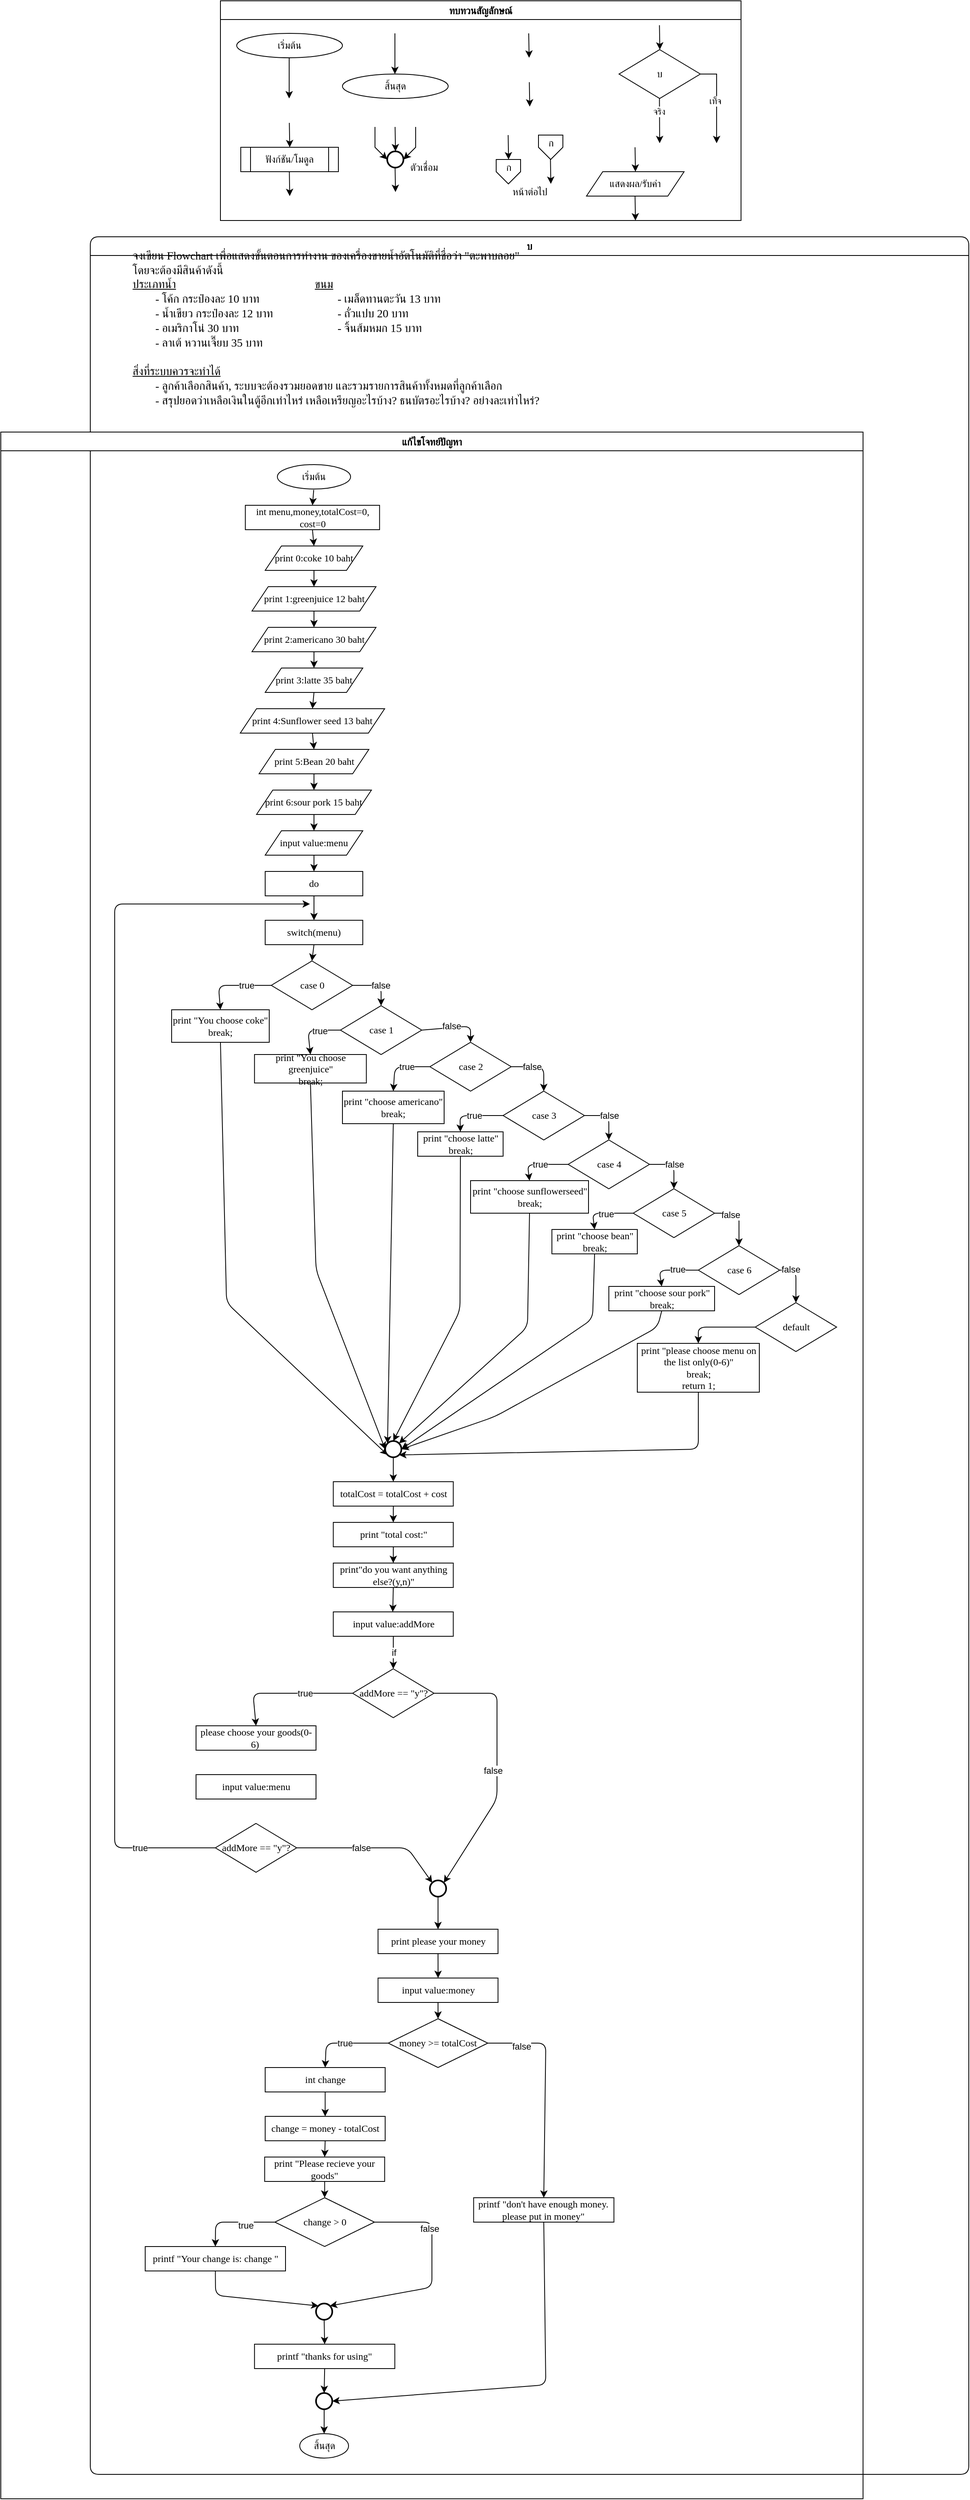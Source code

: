 <mxfile>
    <diagram id="QdZjKMF5qiKGtAdssvPj" name="Page-1">
        <mxGraphModel dx="3133" dy="1501" grid="1" gridSize="10" guides="1" tooltips="1" connect="1" arrows="1" fold="1" page="1" pageScale="1" pageWidth="850" pageHeight="1100" math="0" shadow="0">
            <root>
                <mxCell id="0"/>
                <mxCell id="1" parent="0"/>
                <mxCell id="165" value="ทบทวนสัญลักษณ์" style="swimlane;fontFamily=Sarabun;fontSource=https%3A%2F%2Ffonts.googleapis.com%2Fcss%3Ffamily%3DSarabun;" parent="1" vertex="1">
                    <mxGeometry x="-790" y="-620" width="640" height="270" as="geometry"/>
                </mxCell>
                <mxCell id="166" value="&lt;font data-font-src=&quot;https://fonts.googleapis.com/css?family=Sarabun&quot; face=&quot;Sarabun&quot;&gt;เริ่มต้น&lt;/font&gt;" style="ellipse;whiteSpace=wrap;html=1;" parent="165" vertex="1">
                    <mxGeometry x="20" y="40" width="130" height="30" as="geometry"/>
                </mxCell>
                <mxCell id="167" value="" style="endArrow=classic;html=1;rounded=0;" parent="165" edge="1">
                    <mxGeometry width="50" height="50" relative="1" as="geometry">
                        <mxPoint x="84.5" y="70" as="sourcePoint"/>
                        <mxPoint x="84.5" y="120" as="targetPoint"/>
                    </mxGeometry>
                </mxCell>
                <mxCell id="168" value="&lt;font face=&quot;Sarabun&quot;&gt;สิ้นสุด&lt;/font&gt;" style="ellipse;whiteSpace=wrap;html=1;" parent="165" vertex="1">
                    <mxGeometry x="150" y="90" width="130" height="30" as="geometry"/>
                </mxCell>
                <mxCell id="169" value="" style="endArrow=classic;html=1;rounded=0;" parent="165" edge="1">
                    <mxGeometry width="50" height="50" relative="1" as="geometry">
                        <mxPoint x="214.5" y="40" as="sourcePoint"/>
                        <mxPoint x="214.5" y="90" as="targetPoint"/>
                    </mxGeometry>
                </mxCell>
                <mxCell id="171" value="" style="endArrow=classic;html=1;rounded=0;" parent="165" edge="1">
                    <mxGeometry width="50" height="50" relative="1" as="geometry">
                        <mxPoint x="379" y="40" as="sourcePoint"/>
                        <mxPoint x="379.5" y="70" as="targetPoint"/>
                    </mxGeometry>
                </mxCell>
                <mxCell id="172" value="" style="endArrow=classic;html=1;rounded=0;" parent="165" edge="1">
                    <mxGeometry width="50" height="50" relative="1" as="geometry">
                        <mxPoint x="379.75" y="100" as="sourcePoint"/>
                        <mxPoint x="380.25" y="130" as="targetPoint"/>
                    </mxGeometry>
                </mxCell>
                <mxCell id="173" value="บ" style="rhombus;whiteSpace=wrap;html=1;fontFamily=Sarabun;fontSource=https%3A%2F%2Ffonts.googleapis.com%2Fcss%3Ffamily%3DSarabun;" parent="165" vertex="1">
                    <mxGeometry x="490" y="60" width="100" height="60" as="geometry"/>
                </mxCell>
                <mxCell id="174" value="" style="endArrow=classic;html=1;rounded=0;" parent="165" edge="1">
                    <mxGeometry width="50" height="50" relative="1" as="geometry">
                        <mxPoint x="539.71" y="30" as="sourcePoint"/>
                        <mxPoint x="540.21" y="60" as="targetPoint"/>
                    </mxGeometry>
                </mxCell>
                <mxCell id="175" value="" style="endArrow=classic;html=1;rounded=0;" parent="165" edge="1">
                    <mxGeometry width="50" height="50" relative="1" as="geometry">
                        <mxPoint x="539.71" y="120" as="sourcePoint"/>
                        <mxPoint x="540" y="175" as="targetPoint"/>
                    </mxGeometry>
                </mxCell>
                <mxCell id="176" value="จริง" style="edgeLabel;html=1;align=center;verticalAlign=middle;resizable=0;points=[];fontFamily=Sarabun;fontSource=https%3A%2F%2Ffonts.googleapis.com%2Fcss%3Ffamily%3DSarabun;" parent="175" vertex="1" connectable="0">
                    <mxGeometry x="-0.414" y="-1" relative="1" as="geometry">
                        <mxPoint as="offset"/>
                    </mxGeometry>
                </mxCell>
                <mxCell id="177" value="" style="endArrow=classic;html=1;rounded=0;exitX=1;exitY=0.5;exitDx=0;exitDy=0;" parent="165" source="173" edge="1">
                    <mxGeometry width="50" height="50" relative="1" as="geometry">
                        <mxPoint x="620" y="95" as="sourcePoint"/>
                        <mxPoint x="610" y="175" as="targetPoint"/>
                        <Array as="points">
                            <mxPoint x="610" y="90"/>
                        </Array>
                    </mxGeometry>
                </mxCell>
                <mxCell id="178" value="&lt;font data-font-src=&quot;https://fonts.googleapis.com/css?family=Sarabun&quot; face=&quot;Sarabun&quot;&gt;เท็จ&lt;/font&gt;" style="edgeLabel;html=1;align=center;verticalAlign=middle;resizable=0;points=[];" parent="177" vertex="1" connectable="0">
                    <mxGeometry x="-0.002" y="-2" relative="1" as="geometry">
                        <mxPoint as="offset"/>
                    </mxGeometry>
                </mxCell>
                <mxCell id="179" value="&lt;font data-font-src=&quot;https://fonts.googleapis.com/css?family=Sarabun&quot; face=&quot;Sarabun&quot;&gt;ฟังก์ชัน/โมดูล&lt;/font&gt;" style="shape=process;whiteSpace=wrap;html=1;backgroundOutline=1;" parent="165" vertex="1">
                    <mxGeometry x="25" y="180" width="120" height="30" as="geometry"/>
                </mxCell>
                <mxCell id="180" value="" style="endArrow=classic;html=1;rounded=0;" parent="165" edge="1">
                    <mxGeometry width="50" height="50" relative="1" as="geometry">
                        <mxPoint x="84.71" y="150" as="sourcePoint"/>
                        <mxPoint x="85.21" y="180" as="targetPoint"/>
                    </mxGeometry>
                </mxCell>
                <mxCell id="181" value="" style="endArrow=classic;html=1;rounded=0;" parent="165" edge="1">
                    <mxGeometry width="50" height="50" relative="1" as="geometry">
                        <mxPoint x="84.71" y="210" as="sourcePoint"/>
                        <mxPoint x="85.21" y="240" as="targetPoint"/>
                    </mxGeometry>
                </mxCell>
                <mxCell id="182" value="" style="strokeWidth=2;html=1;shape=mxgraph.flowchart.start_2;whiteSpace=wrap;" parent="165" vertex="1">
                    <mxGeometry x="205" y="185" width="20" height="20" as="geometry"/>
                </mxCell>
                <mxCell id="183" value="" style="endArrow=classic;html=1;rounded=0;" parent="165" edge="1">
                    <mxGeometry width="50" height="50" relative="1" as="geometry">
                        <mxPoint x="214.71" y="155" as="sourcePoint"/>
                        <mxPoint x="215.21" y="185" as="targetPoint"/>
                    </mxGeometry>
                </mxCell>
                <mxCell id="184" value="" style="endArrow=classic;html=1;rounded=0;entryX=0;entryY=0.5;entryDx=0;entryDy=0;entryPerimeter=0;" parent="165" target="182" edge="1">
                    <mxGeometry width="50" height="50" relative="1" as="geometry">
                        <mxPoint x="190.0" y="155" as="sourcePoint"/>
                        <mxPoint x="190.5" y="185" as="targetPoint"/>
                        <Array as="points">
                            <mxPoint x="190" y="180"/>
                        </Array>
                    </mxGeometry>
                </mxCell>
                <mxCell id="185" value="" style="endArrow=classic;html=1;rounded=0;entryX=1;entryY=0.5;entryDx=0;entryDy=0;entryPerimeter=0;" parent="165" target="182" edge="1">
                    <mxGeometry width="50" height="50" relative="1" as="geometry">
                        <mxPoint x="240.0" y="155" as="sourcePoint"/>
                        <mxPoint x="240.5" y="185" as="targetPoint"/>
                        <Array as="points">
                            <mxPoint x="240" y="180"/>
                        </Array>
                    </mxGeometry>
                </mxCell>
                <mxCell id="186" value="" style="endArrow=classic;html=1;rounded=0;" parent="165" edge="1">
                    <mxGeometry width="50" height="50" relative="1" as="geometry">
                        <mxPoint x="214.71" y="205" as="sourcePoint"/>
                        <mxPoint x="215.21" y="235" as="targetPoint"/>
                    </mxGeometry>
                </mxCell>
                <mxCell id="187" value="&lt;font data-font-src=&quot;https://fonts.googleapis.com/css?family=Sarabun&quot; face=&quot;Sarabun&quot;&gt;ตัวเชื่อม&lt;/font&gt;" style="text;html=1;align=center;verticalAlign=middle;resizable=0;points=[];autosize=1;strokeColor=none;fillColor=none;" parent="165" vertex="1">
                    <mxGeometry x="220" y="190" width="60" height="30" as="geometry"/>
                </mxCell>
                <mxCell id="188" value="" style="endArrow=classic;html=1;rounded=0;" parent="165" edge="1">
                    <mxGeometry width="50" height="50" relative="1" as="geometry">
                        <mxPoint x="353.71" y="165" as="sourcePoint"/>
                        <mxPoint x="354.21" y="195" as="targetPoint"/>
                    </mxGeometry>
                </mxCell>
                <mxCell id="189" value="" style="verticalLabelPosition=bottom;verticalAlign=top;html=1;shape=offPageConnector;rounded=0;size=0.5;" parent="165" vertex="1">
                    <mxGeometry x="339" y="195" width="30" height="30" as="geometry"/>
                </mxCell>
                <mxCell id="190" value="" style="endArrow=classic;html=1;rounded=0;" parent="165" edge="1">
                    <mxGeometry width="50" height="50" relative="1" as="geometry">
                        <mxPoint x="405.71" y="195" as="sourcePoint"/>
                        <mxPoint x="406.21" y="225" as="targetPoint"/>
                    </mxGeometry>
                </mxCell>
                <mxCell id="191" value="" style="verticalLabelPosition=bottom;verticalAlign=top;html=1;shape=offPageConnector;rounded=0;size=0.5;" parent="165" vertex="1">
                    <mxGeometry x="391" y="165" width="30" height="30" as="geometry"/>
                </mxCell>
                <mxCell id="192" value="หน้าต่อไป" style="text;html=1;align=center;verticalAlign=middle;resizable=0;points=[];autosize=1;strokeColor=none;fillColor=none;fontFamily=Sarabun;fontSource=https%3A%2F%2Ffonts.googleapis.com%2Fcss%3Ffamily%3DSarabun;" parent="165" vertex="1">
                    <mxGeometry x="345" y="220" width="70" height="30" as="geometry"/>
                </mxCell>
                <mxCell id="193" value="ก" style="text;html=1;align=center;verticalAlign=middle;resizable=0;points=[];autosize=1;strokeColor=none;fillColor=none;fontFamily=Sarabun;fontSource=https%3A%2F%2Ffonts.googleapis.com%2Fcss%3Ffamily%3DSarabun;" parent="165" vertex="1">
                    <mxGeometry x="339" y="190" width="30" height="30" as="geometry"/>
                </mxCell>
                <mxCell id="194" value="ก" style="text;html=1;align=center;verticalAlign=middle;resizable=0;points=[];autosize=1;strokeColor=none;fillColor=none;fontFamily=Sarabun;fontSource=https%3A%2F%2Ffonts.googleapis.com%2Fcss%3Ffamily%3DSarabun;" parent="165" vertex="1">
                    <mxGeometry x="391" y="160" width="30" height="30" as="geometry"/>
                </mxCell>
                <mxCell id="195" value="แสดงผล/รับค่า" style="shape=parallelogram;perimeter=parallelogramPerimeter;whiteSpace=wrap;html=1;fixedSize=1;fontFamily=Sarabun;fontSource=https%3A%2F%2Ffonts.googleapis.com%2Fcss%3Ffamily%3DSarabun;" parent="165" vertex="1">
                    <mxGeometry x="450" y="210" width="120" height="30" as="geometry"/>
                </mxCell>
                <mxCell id="196" value="" style="endArrow=classic;html=1;rounded=0;" parent="165" edge="1">
                    <mxGeometry width="50" height="50" relative="1" as="geometry">
                        <mxPoint x="509.71" y="180" as="sourcePoint"/>
                        <mxPoint x="510.21" y="210" as="targetPoint"/>
                    </mxGeometry>
                </mxCell>
                <mxCell id="197" value="" style="endArrow=classic;html=1;rounded=0;" parent="165" edge="1">
                    <mxGeometry width="50" height="50" relative="1" as="geometry">
                        <mxPoint x="509.71" y="240" as="sourcePoint"/>
                        <mxPoint x="510.21" y="270" as="targetPoint"/>
                    </mxGeometry>
                </mxCell>
                <mxCell id="201" value="บ" style="swimlane;whiteSpace=wrap;html=1;rounded=1;" parent="1" vertex="1">
                    <mxGeometry x="-950" y="-330" width="1080" height="2750" as="geometry"/>
                </mxCell>
                <mxCell id="202" value="&lt;font data-font-src=&quot;https://fonts.googleapis.com/css?family=Sarabun&quot; face=&quot;Sarabun&quot; style=&quot;font-size: 14px;&quot;&gt;จงเขียน Flowchart เพื่อแสดงขั้นตอนการทำงาน ของเครื่องขายน้ำอัตโนมัติที่ชื่อว่า &quot;ตะพาบลอย&quot;&lt;br&gt;โดยจะต้องมีสินค้าดังนี้&lt;br&gt;&lt;u&gt;ประเภทน้ำ&lt;span style=&quot;white-space: pre;&quot;&gt;&#x9;&lt;/span&gt;&lt;span style=&quot;white-space: pre;&quot;&gt;&#x9;&lt;/span&gt;&lt;span style=&quot;white-space: pre;&quot;&gt;&#x9;&lt;/span&gt;&lt;span style=&quot;white-space: pre;&quot;&gt;&#x9;&lt;/span&gt;&lt;span style=&quot;white-space: pre;&quot;&gt;&#x9;&lt;/span&gt;&lt;span style=&quot;white-space: pre;&quot;&gt;&#x9;&lt;span style=&quot;white-space: pre;&quot;&gt;&#x9;&lt;/span&gt;ข&lt;/span&gt;นม&lt;/u&gt;&lt;br&gt;&lt;span style=&quot;white-space: pre;&quot;&gt;&#x9;&lt;/span&gt;- โค้ก กระป๋องละ 10 บาท&lt;span style=&quot;white-space: pre;&quot;&gt;&#x9;&lt;/span&gt;&lt;span style=&quot;white-space: pre;&quot;&gt;&#x9;&lt;/span&gt;&lt;span style=&quot;white-space: pre;&quot;&gt;&#x9;&lt;/span&gt;&lt;span style=&quot;white-space: pre;&quot;&gt;&#x9;&lt;/span&gt;- เมล็ดทานตะวัน 13 บาท&lt;br&gt;&lt;span style=&quot;white-space: pre;&quot;&gt;&#x9;&lt;/span&gt;- น้ำเขียว กระป๋องละ 12 บาท&lt;span style=&quot;white-space: pre;&quot;&gt;&#x9;&lt;/span&gt;&lt;span style=&quot;white-space: pre;&quot;&gt;&#x9;&lt;/span&gt;&lt;span style=&quot;white-space: pre;&quot;&gt;&#x9;&lt;/span&gt;- ถั่วแปบ 20 บาท&lt;br&gt;&lt;span style=&quot;white-space: pre;&quot;&gt;&#x9;&lt;/span&gt;- อเมริกาโน่ 30 บาท&lt;span style=&quot;white-space: pre;&quot;&gt;&#x9;&lt;/span&gt;&lt;span style=&quot;white-space: pre;&quot;&gt;&#x9;&lt;/span&gt;&lt;span style=&quot;white-space: pre;&quot;&gt;&#x9;&lt;/span&gt;&lt;span style=&quot;white-space: pre;&quot;&gt;&#x9;&lt;/span&gt;&lt;span style=&quot;white-space: pre;&quot;&gt;&#x9;&lt;/span&gt;- จิ้นส้มหมก 15 บาท&lt;br&gt;&lt;span style=&quot;white-space: pre;&quot;&gt;&#x9;&lt;/span&gt;- ลาเต้ หวานเจี๊ยบ 35 บาท&lt;span style=&quot;white-space: pre;&quot;&gt;&#x9;&lt;/span&gt;&lt;br&gt;&lt;br&gt;&lt;u&gt;สิ่งที่ระบบควรจะทำได้&lt;/u&gt;&lt;br&gt;&lt;span style=&quot;white-space: pre;&quot;&gt;&#x9;&lt;/span&gt;- ลูกค้าเลือกสินค้า, ระบบจะต้องรวมยอดขาย และรวมรายการสินค้าทั้งหมดที่ลูกค้าเลือก&lt;br&gt;&lt;span style=&quot;white-space: pre;&quot;&gt;&#x9;&lt;/span&gt;- สรุปยอดว่าเหลือเงินในตู้อีกเท่าไหร่ เหลือเหรียญอะไรบ้าง? ธนบัตรอะไรบ้าง? อย่างละเท่าไหร่?&lt;br&gt;&lt;br&gt;&lt;br&gt;&lt;/font&gt;" style="text;html=1;align=left;verticalAlign=middle;resizable=0;points=[];autosize=1;strokeColor=none;fillColor=none;fontSize=14;" parent="201" vertex="1">
                    <mxGeometry x="50" y="10" width="580" height="240" as="geometry"/>
                </mxCell>
                <mxCell id="198" value="แก้ไขโจทย์ปัญหา" style="swimlane;fontFamily=Sarabun;fontSource=https%3A%2F%2Ffonts.googleapis.com%2Fcss%3Ffamily%3DSarabun;" parent="201" vertex="1">
                    <mxGeometry x="-110" y="240" width="1060" height="2540" as="geometry"/>
                </mxCell>
                <mxCell id="200" value="&lt;font face=&quot;Sarabun&quot;&gt;สิ้นสุด&lt;/font&gt;" style="ellipse;whiteSpace=wrap;html=1;" parent="198" vertex="1">
                    <mxGeometry x="367.5" y="2460" width="60" height="30" as="geometry"/>
                </mxCell>
                <mxCell id="405" style="edgeStyle=none;html=1;exitX=0.5;exitY=1;exitDx=0;exitDy=0;entryX=0.5;entryY=0;entryDx=0;entryDy=0;" parent="198" source="170" target="406" edge="1">
                    <mxGeometry relative="1" as="geometry">
                        <mxPoint x="385" y="150" as="targetPoint"/>
                    </mxGeometry>
                </mxCell>
                <mxCell id="170" value="int menu,money,totalCost=0, cost=0" style="rounded=0;whiteSpace=wrap;html=1;fontFamily=Sarabun;fontSource=https%3A%2F%2Ffonts.googleapis.com%2Fcss%3Ffamily%3DSarabun;" parent="198" vertex="1">
                    <mxGeometry x="300.63" y="90" width="165" height="30" as="geometry"/>
                </mxCell>
                <mxCell id="408" style="edgeStyle=none;html=1;exitX=0.5;exitY=1;exitDx=0;exitDy=0;entryX=0.5;entryY=0;entryDx=0;entryDy=0;" parent="198" source="406" target="407" edge="1">
                    <mxGeometry relative="1" as="geometry"/>
                </mxCell>
                <mxCell id="406" value="print 0:coke 10 baht" style="shape=parallelogram;perimeter=parallelogramPerimeter;whiteSpace=wrap;html=1;fixedSize=1;fontFamily=Sarabun;fontSource=https%3A%2F%2Ffonts.googleapis.com%2Fcss%3Ffamily%3DSarabun;" parent="198" vertex="1">
                    <mxGeometry x="325" y="140" width="120" height="30" as="geometry"/>
                </mxCell>
                <mxCell id="410" style="edgeStyle=none;html=1;exitX=0.5;exitY=1;exitDx=0;exitDy=0;entryX=0.5;entryY=0;entryDx=0;entryDy=0;" parent="198" source="407" target="409" edge="1">
                    <mxGeometry relative="1" as="geometry"/>
                </mxCell>
                <mxCell id="407" value="print 1:greenjuice 12 baht" style="shape=parallelogram;perimeter=parallelogramPerimeter;whiteSpace=wrap;html=1;fixedSize=1;fontFamily=Sarabun;fontSource=https%3A%2F%2Ffonts.googleapis.com%2Fcss%3Ffamily%3DSarabun;" parent="198" vertex="1">
                    <mxGeometry x="308.75" y="190" width="152.5" height="30" as="geometry"/>
                </mxCell>
                <mxCell id="412" style="edgeStyle=none;html=1;exitX=0.5;exitY=1;exitDx=0;exitDy=0;entryX=0.5;entryY=0;entryDx=0;entryDy=0;" parent="198" source="409" target="411" edge="1">
                    <mxGeometry relative="1" as="geometry"/>
                </mxCell>
                <mxCell id="409" value="print 2:americano 30 baht" style="shape=parallelogram;perimeter=parallelogramPerimeter;whiteSpace=wrap;html=1;fixedSize=1;fontFamily=Sarabun;fontSource=https%3A%2F%2Ffonts.googleapis.com%2Fcss%3Ffamily%3DSarabun;" parent="198" vertex="1">
                    <mxGeometry x="308.76" y="240" width="152.5" height="30" as="geometry"/>
                </mxCell>
                <mxCell id="199" value="&lt;font data-font-src=&quot;https://fonts.googleapis.com/css?family=Sarabun&quot; face=&quot;Sarabun&quot;&gt;เริ่มต้น&lt;/font&gt;" style="ellipse;whiteSpace=wrap;html=1;" parent="198" vertex="1">
                    <mxGeometry x="340" y="40" width="90" height="30" as="geometry"/>
                </mxCell>
                <mxCell id="204" value="" style="endArrow=classic;html=1;rounded=0;entryX=0.5;entryY=0;entryDx=0;entryDy=0;" parent="198" target="170" edge="1">
                    <mxGeometry width="50" height="50" relative="1" as="geometry">
                        <mxPoint x="384.71" y="71" as="sourcePoint"/>
                        <mxPoint x="385.21" y="101" as="targetPoint"/>
                    </mxGeometry>
                </mxCell>
                <mxCell id="414" style="edgeStyle=none;html=1;exitX=0.5;exitY=1;exitDx=0;exitDy=0;entryX=0.5;entryY=0;entryDx=0;entryDy=0;" parent="198" source="411" target="413" edge="1">
                    <mxGeometry relative="1" as="geometry"/>
                </mxCell>
                <mxCell id="411" value="print 3:latte 35 baht" style="shape=parallelogram;perimeter=parallelogramPerimeter;whiteSpace=wrap;html=1;fixedSize=1;fontFamily=Sarabun;fontSource=https%3A%2F%2Ffonts.googleapis.com%2Fcss%3Ffamily%3DSarabun;" parent="198" vertex="1">
                    <mxGeometry x="325" y="290" width="120" height="30" as="geometry"/>
                </mxCell>
                <mxCell id="416" style="edgeStyle=none;html=1;exitX=0.5;exitY=1;exitDx=0;exitDy=0;entryX=0.5;entryY=0;entryDx=0;entryDy=0;" parent="198" source="413" target="415" edge="1">
                    <mxGeometry relative="1" as="geometry"/>
                </mxCell>
                <mxCell id="413" value="print 4:Sunflower seed 13 baht" style="shape=parallelogram;perimeter=parallelogramPerimeter;whiteSpace=wrap;html=1;fixedSize=1;fontFamily=Sarabun;fontSource=https%3A%2F%2Ffonts.googleapis.com%2Fcss%3Ffamily%3DSarabun;" parent="198" vertex="1">
                    <mxGeometry x="294.38" y="340" width="177.5" height="30" as="geometry"/>
                </mxCell>
                <mxCell id="418" style="edgeStyle=none;html=1;exitX=0.5;exitY=1;exitDx=0;exitDy=0;entryX=0.5;entryY=0;entryDx=0;entryDy=0;" parent="198" source="415" target="417" edge="1">
                    <mxGeometry relative="1" as="geometry"/>
                </mxCell>
                <mxCell id="415" value="print 5:Bean 20 baht" style="shape=parallelogram;perimeter=parallelogramPerimeter;whiteSpace=wrap;html=1;fixedSize=1;fontFamily=Sarabun;fontSource=https%3A%2F%2Ffonts.googleapis.com%2Fcss%3Ffamily%3DSarabun;" parent="198" vertex="1">
                    <mxGeometry x="317.5" y="390" width="135" height="30" as="geometry"/>
                </mxCell>
                <mxCell id="420" style="edgeStyle=none;html=1;exitX=0.5;exitY=1;exitDx=0;exitDy=0;entryX=0.5;entryY=0;entryDx=0;entryDy=0;" parent="198" source="417" target="425" edge="1">
                    <mxGeometry relative="1" as="geometry">
                        <mxPoint x="400" y="490" as="targetPoint"/>
                    </mxGeometry>
                </mxCell>
                <mxCell id="417" value="print 6:sour pork 15 baht" style="shape=parallelogram;perimeter=parallelogramPerimeter;whiteSpace=wrap;html=1;fixedSize=1;fontFamily=Sarabun;fontSource=https%3A%2F%2Ffonts.googleapis.com%2Fcss%3Ffamily%3DSarabun;" parent="198" vertex="1">
                    <mxGeometry x="314.38" y="440" width="141.25" height="30" as="geometry"/>
                </mxCell>
                <mxCell id="422" style="edgeStyle=none;html=1;exitX=0.5;exitY=1;exitDx=0;exitDy=0;entryX=0.5;entryY=0;entryDx=0;entryDy=0;" parent="198" source="419" target="421" edge="1">
                    <mxGeometry relative="1" as="geometry"/>
                </mxCell>
                <mxCell id="419" value="switch(menu)" style="rounded=0;whiteSpace=wrap;html=1;fontFamily=Sarabun;fontSource=https%3A%2F%2Ffonts.googleapis.com%2Fcss%3Ffamily%3DSarabun;" parent="198" vertex="1">
                    <mxGeometry x="325.01" y="600" width="120" height="30" as="geometry"/>
                </mxCell>
                <mxCell id="423" style="edgeStyle=none;html=1;exitX=0;exitY=0.5;exitDx=0;exitDy=0;entryX=0.5;entryY=0;entryDx=0;entryDy=0;" parent="198" source="421" target="431" edge="1">
                    <mxGeometry relative="1" as="geometry">
                        <mxPoint x="217.5" y="720" as="targetPoint"/>
                        <Array as="points">
                            <mxPoint x="267.5" y="680"/>
                        </Array>
                    </mxGeometry>
                </mxCell>
                <mxCell id="424" value="true" style="edgeLabel;html=1;align=center;verticalAlign=middle;resizable=0;points=[];" parent="423" vertex="1" connectable="0">
                    <mxGeometry x="-0.36" relative="1" as="geometry">
                        <mxPoint as="offset"/>
                    </mxGeometry>
                </mxCell>
                <mxCell id="432" style="edgeStyle=none;html=1;exitX=1;exitY=0.5;exitDx=0;exitDy=0;entryX=0.5;entryY=0;entryDx=0;entryDy=0;" parent="198" source="421" target="433" edge="1">
                    <mxGeometry relative="1" as="geometry">
                        <mxPoint x="507.5" y="710" as="targetPoint"/>
                        <Array as="points">
                            <mxPoint x="467.5" y="680"/>
                        </Array>
                    </mxGeometry>
                </mxCell>
                <mxCell id="434" value="false" style="edgeLabel;html=1;align=center;verticalAlign=middle;resizable=0;points=[];" parent="432" vertex="1" connectable="0">
                    <mxGeometry x="0.13" relative="1" as="geometry">
                        <mxPoint as="offset"/>
                    </mxGeometry>
                </mxCell>
                <mxCell id="421" value="case 0" style="rhombus;whiteSpace=wrap;html=1;fontFamily=Sarabun;fontSource=https%3A%2F%2Ffonts.googleapis.com%2Fcss%3Ffamily%3DSarabun;" parent="198" vertex="1">
                    <mxGeometry x="332.5" y="650" width="100" height="60" as="geometry"/>
                </mxCell>
                <mxCell id="426" style="edgeStyle=none;html=1;exitX=0.5;exitY=1;exitDx=0;exitDy=0;" parent="198" source="425" edge="1">
                    <mxGeometry relative="1" as="geometry">
                        <mxPoint x="385" y="540" as="targetPoint"/>
                    </mxGeometry>
                </mxCell>
                <mxCell id="425" value="input value:menu" style="shape=parallelogram;perimeter=parallelogramPerimeter;whiteSpace=wrap;html=1;fixedSize=1;fontFamily=Sarabun;fontSource=https%3A%2F%2Ffonts.googleapis.com%2Fcss%3Ffamily%3DSarabun;" parent="198" vertex="1">
                    <mxGeometry x="325.01" y="490" width="120" height="30" as="geometry"/>
                </mxCell>
                <mxCell id="435" style="edgeStyle=none;html=1;exitX=0.5;exitY=1;exitDx=0;exitDy=0;entryX=0.145;entryY=0.855;entryDx=0;entryDy=0;entryPerimeter=0;" parent="198" source="431" target="464" edge="1">
                    <mxGeometry relative="1" as="geometry">
                        <mxPoint x="270.5" y="820" as="targetPoint"/>
                        <Array as="points">
                            <mxPoint x="277.5" y="1070"/>
                        </Array>
                    </mxGeometry>
                </mxCell>
                <mxCell id="431" value="print &quot;You choose coke&quot;&lt;div&gt;break;&lt;/div&gt;" style="rounded=0;whiteSpace=wrap;html=1;fontFamily=Sarabun;fontSource=https%3A%2F%2Ffonts.googleapis.com%2Fcss%3Ffamily%3DSarabun;" parent="198" vertex="1">
                    <mxGeometry x="210" y="710" width="120" height="40" as="geometry"/>
                </mxCell>
                <mxCell id="438" style="edgeStyle=none;html=1;exitX=0;exitY=0.5;exitDx=0;exitDy=0;entryX=0.5;entryY=0;entryDx=0;entryDy=0;" parent="198" source="433" target="437" edge="1">
                    <mxGeometry relative="1" as="geometry">
                        <mxPoint x="377.5" y="740" as="targetPoint"/>
                        <Array as="points">
                            <mxPoint x="377.5" y="735"/>
                        </Array>
                    </mxGeometry>
                </mxCell>
                <mxCell id="473" value="true" style="edgeLabel;html=1;align=center;verticalAlign=middle;resizable=0;points=[];" parent="438" vertex="1" connectable="0">
                    <mxGeometry x="-0.259" y="1" relative="1" as="geometry">
                        <mxPoint as="offset"/>
                    </mxGeometry>
                </mxCell>
                <mxCell id="440" style="edgeStyle=none;html=1;exitX=1;exitY=0.5;exitDx=0;exitDy=0;entryX=0.5;entryY=0;entryDx=0;entryDy=0;" parent="198" source="433" target="439" edge="1">
                    <mxGeometry relative="1" as="geometry">
                        <Array as="points">
                            <mxPoint x="577.5" y="730"/>
                        </Array>
                    </mxGeometry>
                </mxCell>
                <mxCell id="474" value="false" style="edgeLabel;html=1;align=center;verticalAlign=middle;resizable=0;points=[];" parent="440" vertex="1" connectable="0">
                    <mxGeometry x="-0.074" y="2" relative="1" as="geometry">
                        <mxPoint as="offset"/>
                    </mxGeometry>
                </mxCell>
                <mxCell id="433" value="case 1" style="rhombus;whiteSpace=wrap;html=1;fontFamily=Sarabun;fontSource=https%3A%2F%2Ffonts.googleapis.com%2Fcss%3Ffamily%3DSarabun;" parent="198" vertex="1">
                    <mxGeometry x="417.5" y="705" width="100" height="60" as="geometry"/>
                </mxCell>
                <mxCell id="437" value="print &quot;You choose greenjuice&quot;&lt;div&gt;break;&lt;/div&gt;" style="rounded=0;whiteSpace=wrap;html=1;fontFamily=Sarabun;fontSource=https%3A%2F%2Ffonts.googleapis.com%2Fcss%3Ffamily%3DSarabun;" parent="198" vertex="1">
                    <mxGeometry x="311.88" y="765" width="137.5" height="35" as="geometry"/>
                </mxCell>
                <mxCell id="442" style="edgeStyle=none;html=1;exitX=0;exitY=0.5;exitDx=0;exitDy=0;entryX=0.5;entryY=0;entryDx=0;entryDy=0;" parent="198" source="439" target="441" edge="1">
                    <mxGeometry relative="1" as="geometry">
                        <Array as="points">
                            <mxPoint x="484.5" y="780"/>
                        </Array>
                    </mxGeometry>
                </mxCell>
                <mxCell id="475" value="true" style="edgeLabel;html=1;align=center;verticalAlign=middle;resizable=0;points=[];" parent="442" vertex="1" connectable="0">
                    <mxGeometry x="-0.215" relative="1" as="geometry">
                        <mxPoint as="offset"/>
                    </mxGeometry>
                </mxCell>
                <mxCell id="444" style="edgeStyle=none;html=1;exitX=1;exitY=0.5;exitDx=0;exitDy=0;entryX=0.5;entryY=0;entryDx=0;entryDy=0;" parent="198" source="439" target="443" edge="1">
                    <mxGeometry relative="1" as="geometry">
                        <Array as="points">
                            <mxPoint x="667.5" y="780"/>
                        </Array>
                    </mxGeometry>
                </mxCell>
                <mxCell id="476" value="false" style="edgeLabel;html=1;align=center;verticalAlign=middle;resizable=0;points=[];" parent="444" vertex="1" connectable="0">
                    <mxGeometry x="-0.271" relative="1" as="geometry">
                        <mxPoint as="offset"/>
                    </mxGeometry>
                </mxCell>
                <mxCell id="439" value="case 2" style="rhombus;whiteSpace=wrap;html=1;fontFamily=Sarabun;fontSource=https%3A%2F%2Ffonts.googleapis.com%2Fcss%3Ffamily%3DSarabun;" parent="198" vertex="1">
                    <mxGeometry x="527.5" y="750" width="100" height="60" as="geometry"/>
                </mxCell>
                <mxCell id="441" value="print &quot;choose americano&quot;&lt;div&gt;break;&lt;/div&gt;" style="rounded=0;whiteSpace=wrap;html=1;fontFamily=Sarabun;fontSource=https%3A%2F%2Ffonts.googleapis.com%2Fcss%3Ffamily%3DSarabun;" parent="198" vertex="1">
                    <mxGeometry x="420" y="810" width="125" height="40" as="geometry"/>
                </mxCell>
                <mxCell id="446" value="false" style="edgeStyle=none;html=1;exitX=1;exitY=0.5;exitDx=0;exitDy=0;entryX=0.5;entryY=0;entryDx=0;entryDy=0;" parent="198" source="443" target="445" edge="1">
                    <mxGeometry relative="1" as="geometry">
                        <Array as="points">
                            <mxPoint x="747.5" y="840"/>
                        </Array>
                    </mxGeometry>
                </mxCell>
                <mxCell id="452" style="edgeStyle=none;html=1;exitX=0;exitY=0.5;exitDx=0;exitDy=0;entryX=0.5;entryY=0;entryDx=0;entryDy=0;" parent="198" source="443" target="451" edge="1">
                    <mxGeometry relative="1" as="geometry">
                        <Array as="points">
                            <mxPoint x="564.5" y="840"/>
                        </Array>
                    </mxGeometry>
                </mxCell>
                <mxCell id="477" value="true" style="edgeLabel;html=1;align=center;verticalAlign=middle;resizable=0;points=[];" parent="452" vertex="1" connectable="0">
                    <mxGeometry x="-0.032" relative="1" as="geometry">
                        <mxPoint as="offset"/>
                    </mxGeometry>
                </mxCell>
                <mxCell id="443" value="case 3" style="rhombus;whiteSpace=wrap;html=1;fontFamily=Sarabun;fontSource=https%3A%2F%2Ffonts.googleapis.com%2Fcss%3Ffamily%3DSarabun;" parent="198" vertex="1">
                    <mxGeometry x="617.5" y="810" width="100" height="60" as="geometry"/>
                </mxCell>
                <mxCell id="448" value="false" style="edgeStyle=none;html=1;exitX=1;exitY=0.5;exitDx=0;exitDy=0;entryX=0.5;entryY=0;entryDx=0;entryDy=0;" parent="198" source="445" target="447" edge="1">
                    <mxGeometry relative="1" as="geometry">
                        <Array as="points">
                            <mxPoint x="827.5" y="900"/>
                        </Array>
                    </mxGeometry>
                </mxCell>
                <mxCell id="454" value="true" style="edgeStyle=none;html=1;exitX=0;exitY=0.5;exitDx=0;exitDy=0;entryX=0.5;entryY=0;entryDx=0;entryDy=0;" parent="198" source="445" target="453" edge="1">
                    <mxGeometry relative="1" as="geometry">
                        <Array as="points">
                            <mxPoint x="647.5" y="900"/>
                        </Array>
                    </mxGeometry>
                </mxCell>
                <mxCell id="445" value="case 4" style="rhombus;whiteSpace=wrap;html=1;fontFamily=Sarabun;fontSource=https%3A%2F%2Ffonts.googleapis.com%2Fcss%3Ffamily%3DSarabun;" parent="198" vertex="1">
                    <mxGeometry x="697.5" y="870" width="100" height="60" as="geometry"/>
                </mxCell>
                <mxCell id="450" style="edgeStyle=none;html=1;exitX=1;exitY=0.5;exitDx=0;exitDy=0;entryX=0.5;entryY=0;entryDx=0;entryDy=0;" parent="198" source="447" target="449" edge="1">
                    <mxGeometry relative="1" as="geometry">
                        <Array as="points">
                            <mxPoint x="907.5" y="960"/>
                        </Array>
                    </mxGeometry>
                </mxCell>
                <mxCell id="479" value="false" style="edgeLabel;html=1;align=center;verticalAlign=middle;resizable=0;points=[];" parent="450" vertex="1" connectable="0">
                    <mxGeometry x="-0.438" y="-2" relative="1" as="geometry">
                        <mxPoint as="offset"/>
                    </mxGeometry>
                </mxCell>
                <mxCell id="456" style="edgeStyle=none;html=1;exitX=0;exitY=0.5;exitDx=0;exitDy=0;entryX=0.5;entryY=0;entryDx=0;entryDy=0;" parent="198" source="447" target="455" edge="1">
                    <mxGeometry relative="1" as="geometry">
                        <Array as="points">
                            <mxPoint x="727.5" y="960"/>
                        </Array>
                    </mxGeometry>
                </mxCell>
                <mxCell id="478" value="true" style="edgeLabel;html=1;align=center;verticalAlign=middle;resizable=0;points=[];" parent="456" vertex="1" connectable="0">
                    <mxGeometry x="-0.04" y="1" relative="1" as="geometry">
                        <mxPoint as="offset"/>
                    </mxGeometry>
                </mxCell>
                <mxCell id="447" value="case 5" style="rhombus;whiteSpace=wrap;html=1;fontFamily=Sarabun;fontSource=https%3A%2F%2Ffonts.googleapis.com%2Fcss%3Ffamily%3DSarabun;" parent="198" vertex="1">
                    <mxGeometry x="777.5" y="930" width="100" height="60" as="geometry"/>
                </mxCell>
                <mxCell id="458" style="edgeStyle=none;html=1;exitX=0;exitY=0.5;exitDx=0;exitDy=0;entryX=0.5;entryY=0;entryDx=0;entryDy=0;" parent="198" source="449" target="457" edge="1">
                    <mxGeometry relative="1" as="geometry">
                        <Array as="points">
                            <mxPoint x="809.5" y="1030"/>
                        </Array>
                    </mxGeometry>
                </mxCell>
                <mxCell id="480" value="true" style="edgeLabel;html=1;align=center;verticalAlign=middle;resizable=0;points=[];" parent="458" vertex="1" connectable="0">
                    <mxGeometry x="-0.256" y="-1" relative="1" as="geometry">
                        <mxPoint as="offset"/>
                    </mxGeometry>
                </mxCell>
                <mxCell id="460" style="edgeStyle=none;html=1;exitX=1;exitY=0.5;exitDx=0;exitDy=0;entryX=0.5;entryY=0;entryDx=0;entryDy=0;" parent="198" source="449" target="459" edge="1">
                    <mxGeometry relative="1" as="geometry">
                        <Array as="points">
                            <mxPoint x="977.5" y="1030"/>
                        </Array>
                    </mxGeometry>
                </mxCell>
                <mxCell id="481" value="false" style="edgeLabel;html=1;align=center;verticalAlign=middle;resizable=0;points=[];" parent="460" vertex="1" connectable="0">
                    <mxGeometry x="-0.567" y="1" relative="1" as="geometry">
                        <mxPoint as="offset"/>
                    </mxGeometry>
                </mxCell>
                <mxCell id="449" value="case 6" style="rhombus;whiteSpace=wrap;html=1;fontFamily=Sarabun;fontSource=https%3A%2F%2Ffonts.googleapis.com%2Fcss%3Ffamily%3DSarabun;" parent="198" vertex="1">
                    <mxGeometry x="857.5" y="1000" width="100" height="60" as="geometry"/>
                </mxCell>
                <mxCell id="451" value="print &quot;choose latte&quot;&lt;div&gt;break;&lt;/div&gt;" style="rounded=0;whiteSpace=wrap;html=1;fontFamily=Sarabun;fontSource=https%3A%2F%2Ffonts.googleapis.com%2Fcss%3Ffamily%3DSarabun;" parent="198" vertex="1">
                    <mxGeometry x="512.5" y="860" width="105" height="30" as="geometry"/>
                </mxCell>
                <mxCell id="453" value="print &quot;choose sunflowerseed&quot;&lt;div&gt;break;&lt;/div&gt;" style="rounded=0;whiteSpace=wrap;html=1;fontFamily=Sarabun;fontSource=https%3A%2F%2Ffonts.googleapis.com%2Fcss%3Ffamily%3DSarabun;" parent="198" vertex="1">
                    <mxGeometry x="577.5" y="920" width="145" height="40" as="geometry"/>
                </mxCell>
                <mxCell id="455" value="print &quot;choose bean&quot;&lt;div&gt;break;&lt;/div&gt;" style="rounded=0;whiteSpace=wrap;html=1;fontFamily=Sarabun;fontSource=https%3A%2F%2Ffonts.googleapis.com%2Fcss%3Ffamily%3DSarabun;" parent="198" vertex="1">
                    <mxGeometry x="677.5" y="980" width="105" height="30" as="geometry"/>
                </mxCell>
                <mxCell id="457" value="print &quot;choose sour pork&quot;&lt;div&gt;break;&lt;/div&gt;" style="rounded=0;whiteSpace=wrap;html=1;fontFamily=Sarabun;fontSource=https%3A%2F%2Ffonts.googleapis.com%2Fcss%3Ffamily%3DSarabun;" parent="198" vertex="1">
                    <mxGeometry x="747.5" y="1050" width="130" height="30" as="geometry"/>
                </mxCell>
                <mxCell id="462" style="edgeStyle=none;html=1;exitX=0;exitY=0.5;exitDx=0;exitDy=0;entryX=0.5;entryY=0;entryDx=0;entryDy=0;" parent="198" source="459" target="463" edge="1">
                    <mxGeometry relative="1" as="geometry">
                        <mxPoint x="887.5" y="1099.529" as="targetPoint"/>
                        <Array as="points">
                            <mxPoint x="857.5" y="1100"/>
                        </Array>
                    </mxGeometry>
                </mxCell>
                <mxCell id="459" value="default" style="rhombus;whiteSpace=wrap;html=1;fontFamily=Sarabun;fontSource=https%3A%2F%2Ffonts.googleapis.com%2Fcss%3Ffamily%3DSarabun;" parent="198" vertex="1">
                    <mxGeometry x="927.5" y="1070" width="100" height="60" as="geometry"/>
                </mxCell>
                <mxCell id="465" style="edgeStyle=none;html=1;exitX=0.5;exitY=1;exitDx=0;exitDy=0;entryX=0.855;entryY=0.855;entryDx=0;entryDy=0;entryPerimeter=0;" parent="198" source="463" target="464" edge="1">
                    <mxGeometry relative="1" as="geometry">
                        <mxPoint x="857.441" y="1260" as="targetPoint"/>
                        <Array as="points">
                            <mxPoint x="857.5" y="1250"/>
                        </Array>
                    </mxGeometry>
                </mxCell>
                <mxCell id="463" value="print &quot;please choose menu on the list only(0-6)&quot;&lt;div&gt;break;&lt;/div&gt;&lt;div&gt;return 1;&lt;/div&gt;" style="rounded=0;whiteSpace=wrap;html=1;fontFamily=Sarabun;fontSource=https%3A%2F%2Ffonts.googleapis.com%2Fcss%3Ffamily%3DSarabun;" parent="198" vertex="1">
                    <mxGeometry x="782.5" y="1120" width="150" height="60" as="geometry"/>
                </mxCell>
                <mxCell id="472" style="edgeStyle=none;html=1;exitX=0.5;exitY=1;exitDx=0;exitDy=0;exitPerimeter=0;entryX=0.5;entryY=0;entryDx=0;entryDy=0;" parent="198" source="464" target="484" edge="1">
                    <mxGeometry relative="1" as="geometry">
                        <mxPoint x="483" y="1310" as="targetPoint"/>
                    </mxGeometry>
                </mxCell>
                <mxCell id="464" value="" style="strokeWidth=2;html=1;shape=mxgraph.flowchart.start_2;whiteSpace=wrap;" parent="198" vertex="1">
                    <mxGeometry x="472.5" y="1240" width="20" height="20" as="geometry"/>
                </mxCell>
                <mxCell id="466" style="edgeStyle=none;html=1;exitX=0.5;exitY=1;exitDx=0;exitDy=0;entryX=1;entryY=0.5;entryDx=0;entryDy=0;entryPerimeter=0;" parent="198" source="457" target="464" edge="1">
                    <mxGeometry relative="1" as="geometry">
                        <mxPoint x="547.5" y="1270" as="targetPoint"/>
                        <Array as="points">
                            <mxPoint x="807.5" y="1100"/>
                            <mxPoint x="607.5" y="1210"/>
                        </Array>
                    </mxGeometry>
                </mxCell>
                <mxCell id="467" style="edgeStyle=none;html=1;exitX=0.5;exitY=1;exitDx=0;exitDy=0;entryX=1;entryY=0.5;entryDx=0;entryDy=0;entryPerimeter=0;" parent="198" source="455" target="464" edge="1">
                    <mxGeometry relative="1" as="geometry">
                        <Array as="points">
                            <mxPoint x="727.5" y="1090"/>
                        </Array>
                    </mxGeometry>
                </mxCell>
                <mxCell id="468" style="edgeStyle=none;html=1;exitX=0.5;exitY=1;exitDx=0;exitDy=0;entryX=0.855;entryY=0.145;entryDx=0;entryDy=0;entryPerimeter=0;" parent="198" source="453" target="464" edge="1">
                    <mxGeometry relative="1" as="geometry">
                        <Array as="points">
                            <mxPoint x="647.5" y="1100"/>
                        </Array>
                    </mxGeometry>
                </mxCell>
                <mxCell id="469" style="edgeStyle=none;html=1;exitX=0.5;exitY=1;exitDx=0;exitDy=0;entryX=0.5;entryY=0;entryDx=0;entryDy=0;entryPerimeter=0;" parent="198" source="451" target="464" edge="1">
                    <mxGeometry relative="1" as="geometry">
                        <Array as="points">
                            <mxPoint x="564.5" y="1080"/>
                        </Array>
                    </mxGeometry>
                </mxCell>
                <mxCell id="470" style="edgeStyle=none;html=1;exitX=0.5;exitY=1;exitDx=0;exitDy=0;entryX=0.145;entryY=0.145;entryDx=0;entryDy=0;entryPerimeter=0;" parent="198" source="441" target="464" edge="1">
                    <mxGeometry relative="1" as="geometry"/>
                </mxCell>
                <mxCell id="471" style="edgeStyle=none;html=1;exitX=0.5;exitY=1;exitDx=0;exitDy=0;entryX=0;entryY=0.5;entryDx=0;entryDy=0;entryPerimeter=0;" parent="198" source="437" target="464" edge="1">
                    <mxGeometry relative="1" as="geometry">
                        <Array as="points">
                            <mxPoint x="387.5" y="1030"/>
                        </Array>
                    </mxGeometry>
                </mxCell>
                <mxCell id="483" style="edgeStyle=none;html=1;exitX=0.5;exitY=1;exitDx=0;exitDy=0;entryX=0.5;entryY=0;entryDx=0;entryDy=0;" parent="198" source="482" target="419" edge="1">
                    <mxGeometry relative="1" as="geometry"/>
                </mxCell>
                <mxCell id="482" value="do" style="rounded=0;whiteSpace=wrap;html=1;fontFamily=Sarabun;fontSource=https%3A%2F%2Ffonts.googleapis.com%2Fcss%3Ffamily%3DSarabun;" parent="198" vertex="1">
                    <mxGeometry x="325.01" y="540" width="120" height="30" as="geometry"/>
                </mxCell>
                <mxCell id="486" style="edgeStyle=none;html=1;exitX=0.5;exitY=1;exitDx=0;exitDy=0;entryX=0.5;entryY=0;entryDx=0;entryDy=0;" parent="198" source="484" target="485" edge="1">
                    <mxGeometry relative="1" as="geometry"/>
                </mxCell>
                <mxCell id="484" value="totalCost = totalCost + cost" style="rounded=0;whiteSpace=wrap;html=1;fontFamily=Sarabun;fontSource=https%3A%2F%2Ffonts.googleapis.com%2Fcss%3Ffamily%3DSarabun;" parent="198" vertex="1">
                    <mxGeometry x="408.75" y="1290" width="147.5" height="30" as="geometry"/>
                </mxCell>
                <mxCell id="490" style="edgeStyle=none;html=1;exitX=0.5;exitY=1;exitDx=0;exitDy=0;entryX=0.5;entryY=0;entryDx=0;entryDy=0;" parent="198" source="485" target="488" edge="1">
                    <mxGeometry relative="1" as="geometry"/>
                </mxCell>
                <mxCell id="485" value="print &quot;total cost:&quot;" style="rounded=0;whiteSpace=wrap;html=1;fontFamily=Sarabun;fontSource=https%3A%2F%2Ffonts.googleapis.com%2Fcss%3Ffamily%3DSarabun;" parent="198" vertex="1">
                    <mxGeometry x="408.75" y="1340" width="147.5" height="30" as="geometry"/>
                </mxCell>
                <mxCell id="489" style="edgeStyle=none;html=1;exitX=0.5;exitY=1;exitDx=0;exitDy=0;" parent="198" source="488" edge="1">
                    <mxGeometry relative="1" as="geometry">
                        <mxPoint x="481.857" y="1450" as="targetPoint"/>
                    </mxGeometry>
                </mxCell>
                <mxCell id="488" value="print&quot;do you want anything else?(y,n)&quot;" style="rounded=0;whiteSpace=wrap;html=1;fontFamily=Sarabun;fontSource=https%3A%2F%2Ffonts.googleapis.com%2Fcss%3Ffamily%3DSarabun;" parent="198" vertex="1">
                    <mxGeometry x="408.75" y="1390" width="147.5" height="30" as="geometry"/>
                </mxCell>
                <mxCell id="492" value="if" style="edgeStyle=none;html=1;exitX=0.5;exitY=1;exitDx=0;exitDy=0;entryX=0.5;entryY=0;entryDx=0;entryDy=0;" parent="198" source="491" target="493" edge="1">
                    <mxGeometry relative="1" as="geometry">
                        <mxPoint x="481.857" y="1520" as="targetPoint"/>
                    </mxGeometry>
                </mxCell>
                <mxCell id="491" value="input value:addMore" style="rounded=0;whiteSpace=wrap;html=1;fontFamily=Sarabun;fontSource=https%3A%2F%2Ffonts.googleapis.com%2Fcss%3Ffamily%3DSarabun;" parent="198" vertex="1">
                    <mxGeometry x="408.75" y="1450" width="147.5" height="30" as="geometry"/>
                </mxCell>
                <mxCell id="494" style="edgeStyle=none;html=1;exitX=0;exitY=0.5;exitDx=0;exitDy=0;entryX=0.5;entryY=0;entryDx=0;entryDy=0;" parent="198" source="493" edge="1" target="496">
                    <mxGeometry relative="1" as="geometry">
                        <mxPoint x="310" y="1590" as="targetPoint"/>
                        <Array as="points">
                            <mxPoint x="310" y="1550"/>
                        </Array>
                    </mxGeometry>
                </mxCell>
                <mxCell id="495" value="true" style="edgeLabel;html=1;align=center;verticalAlign=middle;resizable=0;points=[];" vertex="1" connectable="0" parent="494">
                    <mxGeometry x="-0.276" relative="1" as="geometry">
                        <mxPoint as="offset"/>
                    </mxGeometry>
                </mxCell>
                <mxCell id="507" style="edgeStyle=none;html=1;exitX=1;exitY=0.5;exitDx=0;exitDy=0;entryX=0.855;entryY=0.145;entryDx=0;entryDy=0;entryPerimeter=0;" edge="1" parent="198" source="493" target="508">
                    <mxGeometry relative="1" as="geometry">
                        <mxPoint x="560" y="1780" as="targetPoint"/>
                        <Array as="points">
                            <mxPoint x="610" y="1550"/>
                            <mxPoint x="610" y="1680"/>
                        </Array>
                    </mxGeometry>
                </mxCell>
                <mxCell id="509" value="false" style="edgeLabel;html=1;align=center;verticalAlign=middle;resizable=0;points=[];" connectable="0" vertex="1" parent="507">
                    <mxGeometry x="0.048" y="-5" relative="1" as="geometry">
                        <mxPoint as="offset"/>
                    </mxGeometry>
                </mxCell>
                <mxCell id="493" value="addMore == &quot;y&quot;?" style="rhombus;whiteSpace=wrap;html=1;fontFamily=Sarabun;fontSource=https%3A%2F%2Ffonts.googleapis.com%2Fcss%3Ffamily%3DSarabun;" parent="198" vertex="1">
                    <mxGeometry x="432.5" y="1520" width="100" height="60" as="geometry"/>
                </mxCell>
                <mxCell id="498" style="edgeStyle=none;html=1;exitX=0.5;exitY=1;exitDx=0;exitDy=0;entryX=0.5;entryY=0;entryDx=0;entryDy=0;" edge="1" parent="198">
                    <mxGeometry relative="1" as="geometry"/>
                </mxCell>
                <mxCell id="499" style="edgeStyle=none;html=1;exitX=0.5;exitY=1;exitDx=0;exitDy=0;entryX=0.5;entryY=0;entryDx=0;entryDy=0;" edge="1" parent="198" source="496" target="498">
                    <mxGeometry relative="1" as="geometry"/>
                </mxCell>
                <mxCell id="496" value="please choose your goods(0-6)&amp;nbsp;" style="rounded=0;whiteSpace=wrap;html=1;fontFamily=Sarabun;fontSource=https%3A%2F%2Ffonts.googleapis.com%2Fcss%3Ffamily%3DSarabun;" vertex="1" parent="198">
                    <mxGeometry x="240" y="1590" width="147.5" height="30" as="geometry"/>
                </mxCell>
                <mxCell id="503" style="edgeStyle=none;html=1;exitX=0;exitY=0.5;exitDx=0;exitDy=0;" edge="1" parent="198" source="501">
                    <mxGeometry relative="1" as="geometry">
                        <mxPoint x="380" y="580" as="targetPoint"/>
                        <Array as="points">
                            <mxPoint x="140" y="1740"/>
                            <mxPoint x="140" y="580"/>
                        </Array>
                    </mxGeometry>
                </mxCell>
                <mxCell id="504" value="true" style="edgeLabel;html=1;align=center;verticalAlign=middle;resizable=0;points=[];" connectable="0" vertex="1" parent="503">
                    <mxGeometry x="-0.878" relative="1" as="geometry">
                        <mxPoint as="offset"/>
                    </mxGeometry>
                </mxCell>
                <mxCell id="497" value="input value:menu" style="rounded=0;whiteSpace=wrap;html=1;fontFamily=Sarabun;fontSource=https%3A%2F%2Ffonts.googleapis.com%2Fcss%3Ffamily%3DSarabun;" vertex="1" parent="198">
                    <mxGeometry x="240" y="1650" width="147.5" height="30" as="geometry"/>
                </mxCell>
                <mxCell id="502" value="while" style="edgeStyle=none;html=1;exitX=0.5;exitY=1;exitDx=0;exitDy=0;entryX=0.5;entryY=0;entryDx=0;entryDy=0;" edge="1" parent="198" source="498" target="501">
                    <mxGeometry relative="1" as="geometry"/>
                </mxCell>
                <mxCell id="505" style="edgeStyle=none;html=1;exitX=1;exitY=0.5;exitDx=0;exitDy=0;entryX=0.145;entryY=0.145;entryDx=0;entryDy=0;entryPerimeter=0;" edge="1" parent="198" source="501" target="508">
                    <mxGeometry relative="1" as="geometry">
                        <mxPoint x="520" y="1780" as="targetPoint"/>
                        <Array as="points">
                            <mxPoint x="500" y="1740"/>
                        </Array>
                    </mxGeometry>
                </mxCell>
                <mxCell id="506" value="false" style="edgeLabel;html=1;align=center;verticalAlign=middle;resizable=0;points=[];" connectable="0" vertex="1" parent="505">
                    <mxGeometry x="-0.17" relative="1" as="geometry">
                        <mxPoint as="offset"/>
                    </mxGeometry>
                </mxCell>
                <mxCell id="501" value="addMore == &quot;y&quot;?" style="rhombus;whiteSpace=wrap;html=1;fontFamily=Sarabun;fontSource=https%3A%2F%2Ffonts.googleapis.com%2Fcss%3Ffamily%3DSarabun;" vertex="1" parent="198">
                    <mxGeometry x="263.75" y="1710" width="100" height="60" as="geometry"/>
                </mxCell>
                <mxCell id="511" style="edgeStyle=none;html=1;exitX=0.5;exitY=1;exitDx=0;exitDy=0;exitPerimeter=0;entryX=0.5;entryY=0;entryDx=0;entryDy=0;" edge="1" parent="198" source="508" target="510">
                    <mxGeometry relative="1" as="geometry"/>
                </mxCell>
                <mxCell id="508" value="" style="strokeWidth=2;html=1;shape=mxgraph.flowchart.start_2;whiteSpace=wrap;" vertex="1" parent="198">
                    <mxGeometry x="527.5" y="1780" width="20" height="20" as="geometry"/>
                </mxCell>
                <mxCell id="512" style="edgeStyle=none;html=1;exitX=0.5;exitY=1;exitDx=0;exitDy=0;" edge="1" parent="198" source="510">
                    <mxGeometry relative="1" as="geometry">
                        <mxPoint x="537.571" y="1900" as="targetPoint"/>
                    </mxGeometry>
                </mxCell>
                <mxCell id="510" value="print please your money" style="rounded=0;whiteSpace=wrap;html=1;fontFamily=Sarabun;fontSource=https%3A%2F%2Ffonts.googleapis.com%2Fcss%3Ffamily%3DSarabun;" vertex="1" parent="198">
                    <mxGeometry x="463.75" y="1840" width="147.5" height="30" as="geometry"/>
                </mxCell>
                <mxCell id="515" style="edgeStyle=none;html=1;exitX=0.5;exitY=1;exitDx=0;exitDy=0;entryX=0.5;entryY=0;entryDx=0;entryDy=0;" edge="1" parent="198" source="513" target="514">
                    <mxGeometry relative="1" as="geometry"/>
                </mxCell>
                <mxCell id="513" value="input value:money" style="rounded=0;whiteSpace=wrap;html=1;fontFamily=Sarabun;fontSource=https%3A%2F%2Ffonts.googleapis.com%2Fcss%3Ffamily%3DSarabun;" vertex="1" parent="198">
                    <mxGeometry x="463.75" y="1900" width="147.5" height="30" as="geometry"/>
                </mxCell>
                <mxCell id="517" value="true" style="edgeStyle=none;html=1;exitX=0;exitY=0.5;exitDx=0;exitDy=0;entryX=0.5;entryY=0;entryDx=0;entryDy=0;" edge="1" parent="198" source="514" target="519">
                    <mxGeometry relative="1" as="geometry">
                        <mxPoint x="400" y="2020" as="targetPoint"/>
                        <Array as="points">
                            <mxPoint x="400" y="1980"/>
                        </Array>
                    </mxGeometry>
                </mxCell>
                <mxCell id="540" style="edgeStyle=none;html=1;exitX=1;exitY=0.5;exitDx=0;exitDy=0;entryX=0.5;entryY=0;entryDx=0;entryDy=0;" edge="1" parent="198" source="514" target="535">
                    <mxGeometry relative="1" as="geometry">
                        <Array as="points">
                            <mxPoint x="670" y="1980"/>
                        </Array>
                    </mxGeometry>
                </mxCell>
                <mxCell id="541" value="false" style="edgeLabel;html=1;align=center;verticalAlign=middle;resizable=0;points=[];" vertex="1" connectable="0" parent="540">
                    <mxGeometry x="-0.687" y="-4" relative="1" as="geometry">
                        <mxPoint as="offset"/>
                    </mxGeometry>
                </mxCell>
                <mxCell id="514" value="money &amp;gt;= totalCost" style="rhombus;whiteSpace=wrap;html=1;fontFamily=Sarabun;fontSource=https%3A%2F%2Ffonts.googleapis.com%2Fcss%3Ffamily%3DSarabun;" vertex="1" parent="198">
                    <mxGeometry x="476.25" y="1950" width="122.5" height="60" as="geometry"/>
                </mxCell>
                <mxCell id="520" style="edgeStyle=none;html=1;exitX=0.5;exitY=1;exitDx=0;exitDy=0;entryX=0.5;entryY=0;entryDx=0;entryDy=0;" edge="1" parent="198" source="519" target="521">
                    <mxGeometry relative="1" as="geometry">
                        <mxPoint x="399.529" y="2080" as="targetPoint"/>
                    </mxGeometry>
                </mxCell>
                <mxCell id="519" value="int change" style="rounded=0;whiteSpace=wrap;html=1;fontFamily=Sarabun;fontSource=https%3A%2F%2Ffonts.googleapis.com%2Fcss%3Ffamily%3DSarabun;" vertex="1" parent="198">
                    <mxGeometry x="325" y="2010" width="147.5" height="30" as="geometry"/>
                </mxCell>
                <mxCell id="523" style="edgeStyle=none;html=1;exitX=0.5;exitY=1;exitDx=0;exitDy=0;entryX=0.5;entryY=0;entryDx=0;entryDy=0;" edge="1" parent="198" source="521" target="522">
                    <mxGeometry relative="1" as="geometry"/>
                </mxCell>
                <mxCell id="521" value="change = money - totalCost" style="rounded=0;whiteSpace=wrap;html=1;fontFamily=Sarabun;fontSource=https%3A%2F%2Ffonts.googleapis.com%2Fcss%3Ffamily%3DSarabun;" vertex="1" parent="198">
                    <mxGeometry x="325.01" y="2070" width="147.5" height="30" as="geometry"/>
                </mxCell>
                <mxCell id="525" style="edgeStyle=none;html=1;exitX=0.5;exitY=1;exitDx=0;exitDy=0;entryX=0.5;entryY=0;entryDx=0;entryDy=0;" edge="1" parent="198" source="522" target="524">
                    <mxGeometry relative="1" as="geometry"/>
                </mxCell>
                <mxCell id="522" value="print &quot;Please recieve your goods&quot;" style="rounded=0;whiteSpace=wrap;html=1;fontFamily=Sarabun;fontSource=https%3A%2F%2Ffonts.googleapis.com%2Fcss%3Ffamily%3DSarabun;" vertex="1" parent="198">
                    <mxGeometry x="324.38" y="2120" width="147.5" height="30" as="geometry"/>
                </mxCell>
                <mxCell id="526" style="edgeStyle=none;html=1;exitX=0;exitY=0.5;exitDx=0;exitDy=0;entryX=0.5;entryY=0;entryDx=0;entryDy=0;" edge="1" parent="198" source="524" target="528">
                    <mxGeometry relative="1" as="geometry">
                        <mxPoint x="250" y="2230" as="targetPoint"/>
                        <Array as="points">
                            <mxPoint x="264" y="2200"/>
                        </Array>
                    </mxGeometry>
                </mxCell>
                <mxCell id="527" value="true" style="edgeLabel;html=1;align=center;verticalAlign=middle;resizable=0;points=[];" vertex="1" connectable="0" parent="526">
                    <mxGeometry x="-0.3" y="4" relative="1" as="geometry">
                        <mxPoint as="offset"/>
                    </mxGeometry>
                </mxCell>
                <mxCell id="531" style="edgeStyle=none;html=1;exitX=1;exitY=0.5;exitDx=0;exitDy=0;entryX=0.855;entryY=0.145;entryDx=0;entryDy=0;entryPerimeter=0;" edge="1" parent="198" source="524" target="544">
                    <mxGeometry relative="1" as="geometry">
                        <mxPoint x="530" y="2240" as="targetPoint"/>
                        <Array as="points">
                            <mxPoint x="530" y="2200"/>
                            <mxPoint x="530" y="2280"/>
                        </Array>
                    </mxGeometry>
                </mxCell>
                <mxCell id="532" value="false" style="edgeLabel;html=1;align=center;verticalAlign=middle;resizable=0;points=[];" vertex="1" connectable="0" parent="531">
                    <mxGeometry x="-0.436" y="-3" relative="1" as="geometry">
                        <mxPoint as="offset"/>
                    </mxGeometry>
                </mxCell>
                <mxCell id="524" value="change &amp;gt; 0" style="rhombus;whiteSpace=wrap;html=1;fontFamily=Sarabun;fontSource=https%3A%2F%2Ffonts.googleapis.com%2Fcss%3Ffamily%3DSarabun;" vertex="1" parent="198">
                    <mxGeometry x="336.88" y="2170" width="122.5" height="60" as="geometry"/>
                </mxCell>
                <mxCell id="530" style="edgeStyle=none;html=1;exitX=0.5;exitY=1;exitDx=0;exitDy=0;entryX=0.145;entryY=0.145;entryDx=0;entryDy=0;entryPerimeter=0;" edge="1" parent="198" source="528" target="544">
                    <mxGeometry relative="1" as="geometry">
                        <mxPoint x="360" y="2310" as="targetPoint"/>
                        <Array as="points">
                            <mxPoint x="264" y="2290"/>
                        </Array>
                    </mxGeometry>
                </mxCell>
                <mxCell id="528" value="printf &quot;Your change is: change &quot;" style="rounded=0;whiteSpace=wrap;html=1;fontFamily=Sarabun;fontSource=https%3A%2F%2Ffonts.googleapis.com%2Fcss%3Ffamily%3DSarabun;" vertex="1" parent="198">
                    <mxGeometry x="177.51" y="2230" width="172.49" height="30" as="geometry"/>
                </mxCell>
                <mxCell id="529" value="printf &quot;thanks for using&quot;" style="rounded=0;whiteSpace=wrap;html=1;fontFamily=Sarabun;fontSource=https%3A%2F%2Ffonts.googleapis.com%2Fcss%3Ffamily%3DSarabun;" vertex="1" parent="198">
                    <mxGeometry x="311.88" y="2350" width="172.49" height="30" as="geometry"/>
                </mxCell>
                <mxCell id="535" value="printf &quot;don&#39;t have enough money. please put in money&quot;" style="rounded=0;whiteSpace=wrap;html=1;fontFamily=Sarabun;fontSource=https%3A%2F%2Ffonts.googleapis.com%2Fcss%3Ffamily%3DSarabun;" vertex="1" parent="198">
                    <mxGeometry x="581.26" y="2170" width="172.49" height="30" as="geometry"/>
                </mxCell>
                <mxCell id="539" style="edgeStyle=none;html=1;exitX=0.5;exitY=1;exitDx=0;exitDy=0;exitPerimeter=0;entryX=0.5;entryY=0;entryDx=0;entryDy=0;" edge="1" parent="198" source="537" target="200">
                    <mxGeometry relative="1" as="geometry"/>
                </mxCell>
                <mxCell id="537" value="" style="strokeWidth=2;html=1;shape=mxgraph.flowchart.start_2;whiteSpace=wrap;" vertex="1" parent="198">
                    <mxGeometry x="387.5" y="2410" width="20" height="20" as="geometry"/>
                </mxCell>
                <mxCell id="542" style="edgeStyle=none;html=1;exitX=0.5;exitY=1;exitDx=0;exitDy=0;entryX=1;entryY=0.5;entryDx=0;entryDy=0;entryPerimeter=0;" edge="1" parent="198" source="535" target="537">
                    <mxGeometry relative="1" as="geometry">
                        <Array as="points">
                            <mxPoint x="670" y="2400"/>
                        </Array>
                    </mxGeometry>
                </mxCell>
                <mxCell id="543" style="edgeStyle=none;html=1;exitX=0.5;exitY=1;exitDx=0;exitDy=0;entryX=0.5;entryY=0;entryDx=0;entryDy=0;entryPerimeter=0;" edge="1" parent="198" source="529" target="537">
                    <mxGeometry relative="1" as="geometry"/>
                </mxCell>
                <mxCell id="545" style="edgeStyle=none;html=1;exitX=0.5;exitY=1;exitDx=0;exitDy=0;exitPerimeter=0;entryX=0.5;entryY=0;entryDx=0;entryDy=0;" edge="1" parent="198" source="544" target="529">
                    <mxGeometry relative="1" as="geometry"/>
                </mxCell>
                <mxCell id="544" value="" style="strokeWidth=2;html=1;shape=mxgraph.flowchart.start_2;whiteSpace=wrap;" vertex="1" parent="198">
                    <mxGeometry x="387.5" y="2300" width="20" height="20" as="geometry"/>
                </mxCell>
            </root>
        </mxGraphModel>
    </diagram>
</mxfile>